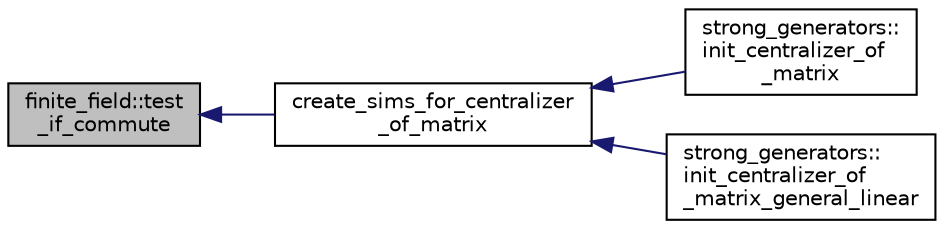 digraph "finite_field::test_if_commute"
{
  edge [fontname="Helvetica",fontsize="10",labelfontname="Helvetica",labelfontsize="10"];
  node [fontname="Helvetica",fontsize="10",shape=record];
  rankdir="LR";
  Node18930 [label="finite_field::test\l_if_commute",height=0.2,width=0.4,color="black", fillcolor="grey75", style="filled", fontcolor="black"];
  Node18930 -> Node18931 [dir="back",color="midnightblue",fontsize="10",style="solid",fontname="Helvetica"];
  Node18931 [label="create_sims_for_centralizer\l_of_matrix",height=0.2,width=0.4,color="black", fillcolor="white", style="filled",URL="$de/da0/sims__global_8_c.html#a006a14df436fe3af018855660134d585"];
  Node18931 -> Node18932 [dir="back",color="midnightblue",fontsize="10",style="solid",fontname="Helvetica"];
  Node18932 [label="strong_generators::\linit_centralizer_of\l_matrix",height=0.2,width=0.4,color="black", fillcolor="white", style="filled",URL="$dc/d09/classstrong__generators.html#a7add760852a370c0aaf53d9852a84fac"];
  Node18931 -> Node18933 [dir="back",color="midnightblue",fontsize="10",style="solid",fontname="Helvetica"];
  Node18933 [label="strong_generators::\linit_centralizer_of\l_matrix_general_linear",height=0.2,width=0.4,color="black", fillcolor="white", style="filled",URL="$dc/d09/classstrong__generators.html#a32d3dac9a96e73497b2e8f822d7e0038"];
}
